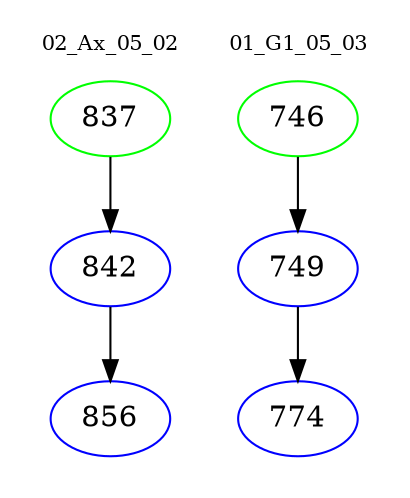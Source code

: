 digraph{
subgraph cluster_0 {
color = white
label = "02_Ax_05_02";
fontsize=10;
T0_837 [label="837", color="green"]
T0_837 -> T0_842 [color="black"]
T0_842 [label="842", color="blue"]
T0_842 -> T0_856 [color="black"]
T0_856 [label="856", color="blue"]
}
subgraph cluster_1 {
color = white
label = "01_G1_05_03";
fontsize=10;
T1_746 [label="746", color="green"]
T1_746 -> T1_749 [color="black"]
T1_749 [label="749", color="blue"]
T1_749 -> T1_774 [color="black"]
T1_774 [label="774", color="blue"]
}
}
